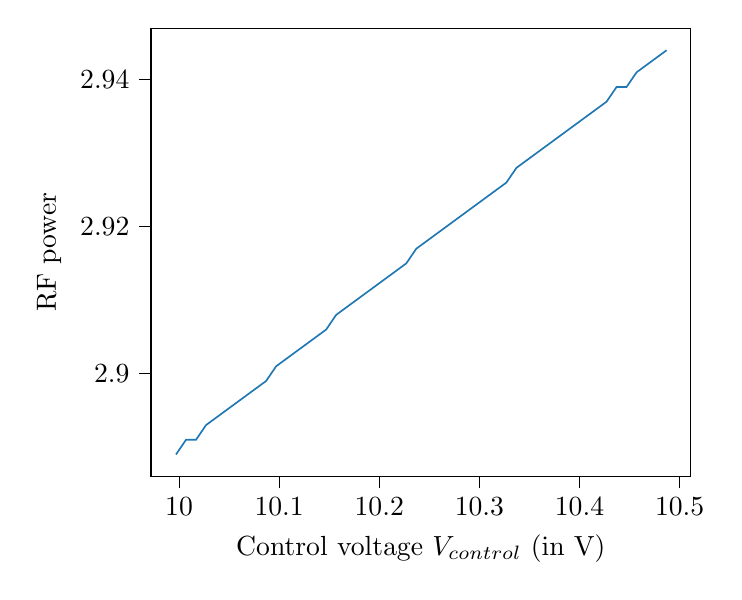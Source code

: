 % This file was created by tikzplotlib v0.9.5.
\begin{tikzpicture}

\definecolor{color0}{rgb}{0.122,0.467,0.706}

\begin{axis}[
legend cell align={left},
legend style={fill opacity=0.8, draw opacity=1, text opacity=1, draw=white!80!black},
tick align=outside,
tick pos=left,
x grid style={white!69.02!black},
xlabel={Control voltage $V_{control}$ (in V)},
ylabel={RF power},
xmin=9.972, xmax=10.511,
xtick style={color=black},
y grid style={white!69.02!black},
ymin=2.886, ymax=2.947,
ytick style={color=black}
]
\addplot [semithick, color0]
table {%
9.997 2.889
10.007 2.891
10.017 2.891
10.027 2.893
10.037 2.894
10.047 2.895
10.057 2.896
10.067 2.897
10.077 2.898
10.087 2.899
10.097 2.901
10.107 2.902
10.117 2.903
10.127 2.904
10.137 2.905
10.147 2.906
10.157 2.908
10.167 2.909
10.177 2.91
10.187 2.911
10.197 2.912
10.207 2.913
10.217 2.914
10.227 2.915
10.237 2.917
10.247 2.918
10.257 2.919
10.267 2.92
10.277 2.921
10.287 2.922
10.297 2.923
10.307 2.924
10.317 2.925
10.327 2.926
10.337 2.928
10.347 2.929
10.357 2.93
10.367 2.931
10.377 2.932
10.387 2.933
10.397 2.934
10.407 2.935
10.417 2.936
10.427 2.937
10.437 2.939
10.447 2.939
10.457 2.941
10.467 2.942
10.477 2.943
10.487 2.944
};
\end{axis}

\end{tikzpicture}
